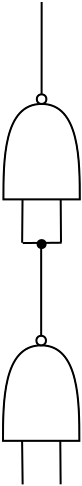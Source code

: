 <?xml version="1.0" encoding="UTF-8"?>
<dia:diagram xmlns:dia="http://www.lysator.liu.se/~alla/dia/">
  <dia:layer name="Background" visible="true" active="true">
    <dia:object type="Logic - Nand" version="1" id="O0">
      <dia:attribute name="obj_pos">
        <dia:point val="6.4,7.8"/>
      </dia:attribute>
      <dia:attribute name="obj_bb">
        <dia:rectangle val="6.35,7.75;10.268,13.1"/>
      </dia:attribute>
      <dia:attribute name="meta">
        <dia:composite type="dict"/>
      </dia:attribute>
      <dia:attribute name="elem_corner">
        <dia:point val="6.4,7.8"/>
      </dia:attribute>
      <dia:attribute name="elem_width">
        <dia:real val="3.818"/>
      </dia:attribute>
      <dia:attribute name="elem_height">
        <dia:real val="5.25"/>
      </dia:attribute>
      <dia:attribute name="line_width">
        <dia:real val="0.1"/>
      </dia:attribute>
      <dia:attribute name="line_colour">
        <dia:color val="#000000"/>
      </dia:attribute>
      <dia:attribute name="fill_colour">
        <dia:color val="#ffffff"/>
      </dia:attribute>
      <dia:attribute name="show_background">
        <dia:boolean val="true"/>
      </dia:attribute>
      <dia:attribute name="line_style">
        <dia:enum val="0"/>
        <dia:real val="1"/>
      </dia:attribute>
      <dia:attribute name="flip_horizontal">
        <dia:boolean val="false"/>
      </dia:attribute>
      <dia:attribute name="flip_vertical">
        <dia:boolean val="false"/>
      </dia:attribute>
      <dia:attribute name="subscale">
        <dia:real val="1"/>
      </dia:attribute>
    </dia:object>
    <dia:object type="Standard - Line" version="0" id="O1">
      <dia:attribute name="obj_pos">
        <dia:point val="7.355,13.05"/>
      </dia:attribute>
      <dia:attribute name="obj_bb">
        <dia:rectangle val="7.285,13.0;7.405,15.268"/>
      </dia:attribute>
      <dia:attribute name="conn_endpoints">
        <dia:point val="7.355,13.05"/>
        <dia:point val="7.336,15.218"/>
      </dia:attribute>
      <dia:attribute name="numcp">
        <dia:int val="1"/>
      </dia:attribute>
      <dia:connections>
        <dia:connection handle="0" to="O0" connection="1"/>
      </dia:connections>
    </dia:object>
    <dia:object type="Standard - Line" version="0" id="O2">
      <dia:attribute name="obj_pos">
        <dia:point val="9.264,13.05"/>
      </dia:attribute>
      <dia:attribute name="obj_bb">
        <dia:rectangle val="9.213,13.0;9.329,15.241"/>
      </dia:attribute>
      <dia:attribute name="conn_endpoints">
        <dia:point val="9.264,13.05"/>
        <dia:point val="9.279,15.19"/>
      </dia:attribute>
      <dia:attribute name="numcp">
        <dia:int val="1"/>
      </dia:attribute>
      <dia:connections>
        <dia:connection handle="0" to="O0" connection="3"/>
      </dia:connections>
    </dia:object>
    <dia:object type="Standard - Line" version="0" id="O3">
      <dia:attribute name="obj_pos">
        <dia:point val="7.366,15.233"/>
      </dia:attribute>
      <dia:attribute name="obj_bb">
        <dia:rectangle val="7.315,15.168;9.363,15.283"/>
      </dia:attribute>
      <dia:attribute name="conn_endpoints">
        <dia:point val="7.366,15.233"/>
        <dia:point val="9.313,15.218"/>
      </dia:attribute>
      <dia:attribute name="numcp">
        <dia:int val="1"/>
      </dia:attribute>
    </dia:object>
    <dia:object type="Standard - Line" version="0" id="O4">
      <dia:attribute name="obj_pos">
        <dia:point val="8.287,15.292"/>
      </dia:attribute>
      <dia:attribute name="obj_bb">
        <dia:rectangle val="8.237,15.242;8.337,19.936"/>
      </dia:attribute>
      <dia:attribute name="conn_endpoints">
        <dia:point val="8.287,15.292"/>
        <dia:point val="8.287,19.886"/>
      </dia:attribute>
      <dia:attribute name="numcp">
        <dia:int val="1"/>
      </dia:attribute>
    </dia:object>
    <dia:object type="Standard - Ellipse" version="0" id="O5">
      <dia:attribute name="obj_pos">
        <dia:point val="8.109,15.084"/>
      </dia:attribute>
      <dia:attribute name="obj_bb">
        <dia:rectangle val="8.059,15.035;8.56,15.535"/>
      </dia:attribute>
      <dia:attribute name="elem_corner">
        <dia:point val="8.109,15.084"/>
      </dia:attribute>
      <dia:attribute name="elem_width">
        <dia:real val="0.401"/>
      </dia:attribute>
      <dia:attribute name="elem_height">
        <dia:real val="0.401"/>
      </dia:attribute>
      <dia:attribute name="border_width">
        <dia:real val="0.099"/>
      </dia:attribute>
      <dia:attribute name="inner_color">
        <dia:color val="#000000"/>
      </dia:attribute>
    </dia:object>
    <dia:object type="Standard - Line" version="0" id="O6">
      <dia:attribute name="obj_pos">
        <dia:point val="8.312,3.181"/>
      </dia:attribute>
      <dia:attribute name="obj_bb">
        <dia:rectangle val="8.259,3.131;8.362,7.85"/>
      </dia:attribute>
      <dia:attribute name="conn_endpoints">
        <dia:point val="8.312,3.181"/>
        <dia:point val="8.309,7.8"/>
      </dia:attribute>
      <dia:attribute name="numcp">
        <dia:int val="1"/>
      </dia:attribute>
      <dia:connections>
        <dia:connection handle="1" to="O0" connection="0"/>
      </dia:connections>
    </dia:object>
    <dia:object type="Logic - Nand" version="1" id="O7">
      <dia:attribute name="obj_pos">
        <dia:point val="6.379,19.871"/>
      </dia:attribute>
      <dia:attribute name="obj_bb">
        <dia:rectangle val="6.329,19.821;10.248,25.171"/>
      </dia:attribute>
      <dia:attribute name="meta">
        <dia:composite type="dict"/>
      </dia:attribute>
      <dia:attribute name="elem_corner">
        <dia:point val="6.379,19.871"/>
      </dia:attribute>
      <dia:attribute name="elem_width">
        <dia:real val="3.818"/>
      </dia:attribute>
      <dia:attribute name="elem_height">
        <dia:real val="5.25"/>
      </dia:attribute>
      <dia:attribute name="line_width">
        <dia:real val="0.1"/>
      </dia:attribute>
      <dia:attribute name="line_colour">
        <dia:color val="#000000"/>
      </dia:attribute>
      <dia:attribute name="fill_colour">
        <dia:color val="#ffffff"/>
      </dia:attribute>
      <dia:attribute name="show_background">
        <dia:boolean val="true"/>
      </dia:attribute>
      <dia:attribute name="line_style">
        <dia:enum val="0"/>
        <dia:real val="1"/>
      </dia:attribute>
      <dia:attribute name="flip_horizontal">
        <dia:boolean val="false"/>
      </dia:attribute>
      <dia:attribute name="flip_vertical">
        <dia:boolean val="false"/>
      </dia:attribute>
      <dia:attribute name="subscale">
        <dia:real val="1"/>
      </dia:attribute>
    </dia:object>
    <dia:object type="Standard - Line" version="0" id="O8">
      <dia:attribute name="obj_pos">
        <dia:point val="7.334,25.121"/>
      </dia:attribute>
      <dia:attribute name="obj_bb">
        <dia:rectangle val="7.283,25.07;7.412,27.352"/>
      </dia:attribute>
      <dia:attribute name="conn_endpoints">
        <dia:point val="7.334,25.121"/>
        <dia:point val="7.361,27.302"/>
      </dia:attribute>
      <dia:attribute name="numcp">
        <dia:int val="1"/>
      </dia:attribute>
      <dia:connections>
        <dia:connection handle="0" to="O7" connection="1"/>
      </dia:connections>
    </dia:object>
    <dia:object type="Standard - Line" version="0" id="O9">
      <dia:attribute name="obj_pos">
        <dia:point val="9.243,25.121"/>
      </dia:attribute>
      <dia:attribute name="obj_bb">
        <dia:rectangle val="9.193,25.07;9.312,27.35"/>
      </dia:attribute>
      <dia:attribute name="conn_endpoints">
        <dia:point val="9.243,25.121"/>
        <dia:point val="9.261,27.299"/>
      </dia:attribute>
      <dia:attribute name="numcp">
        <dia:int val="1"/>
      </dia:attribute>
      <dia:connections>
        <dia:connection handle="0" to="O7" connection="3"/>
      </dia:connections>
    </dia:object>
  </dia:layer>
</dia:diagram>
